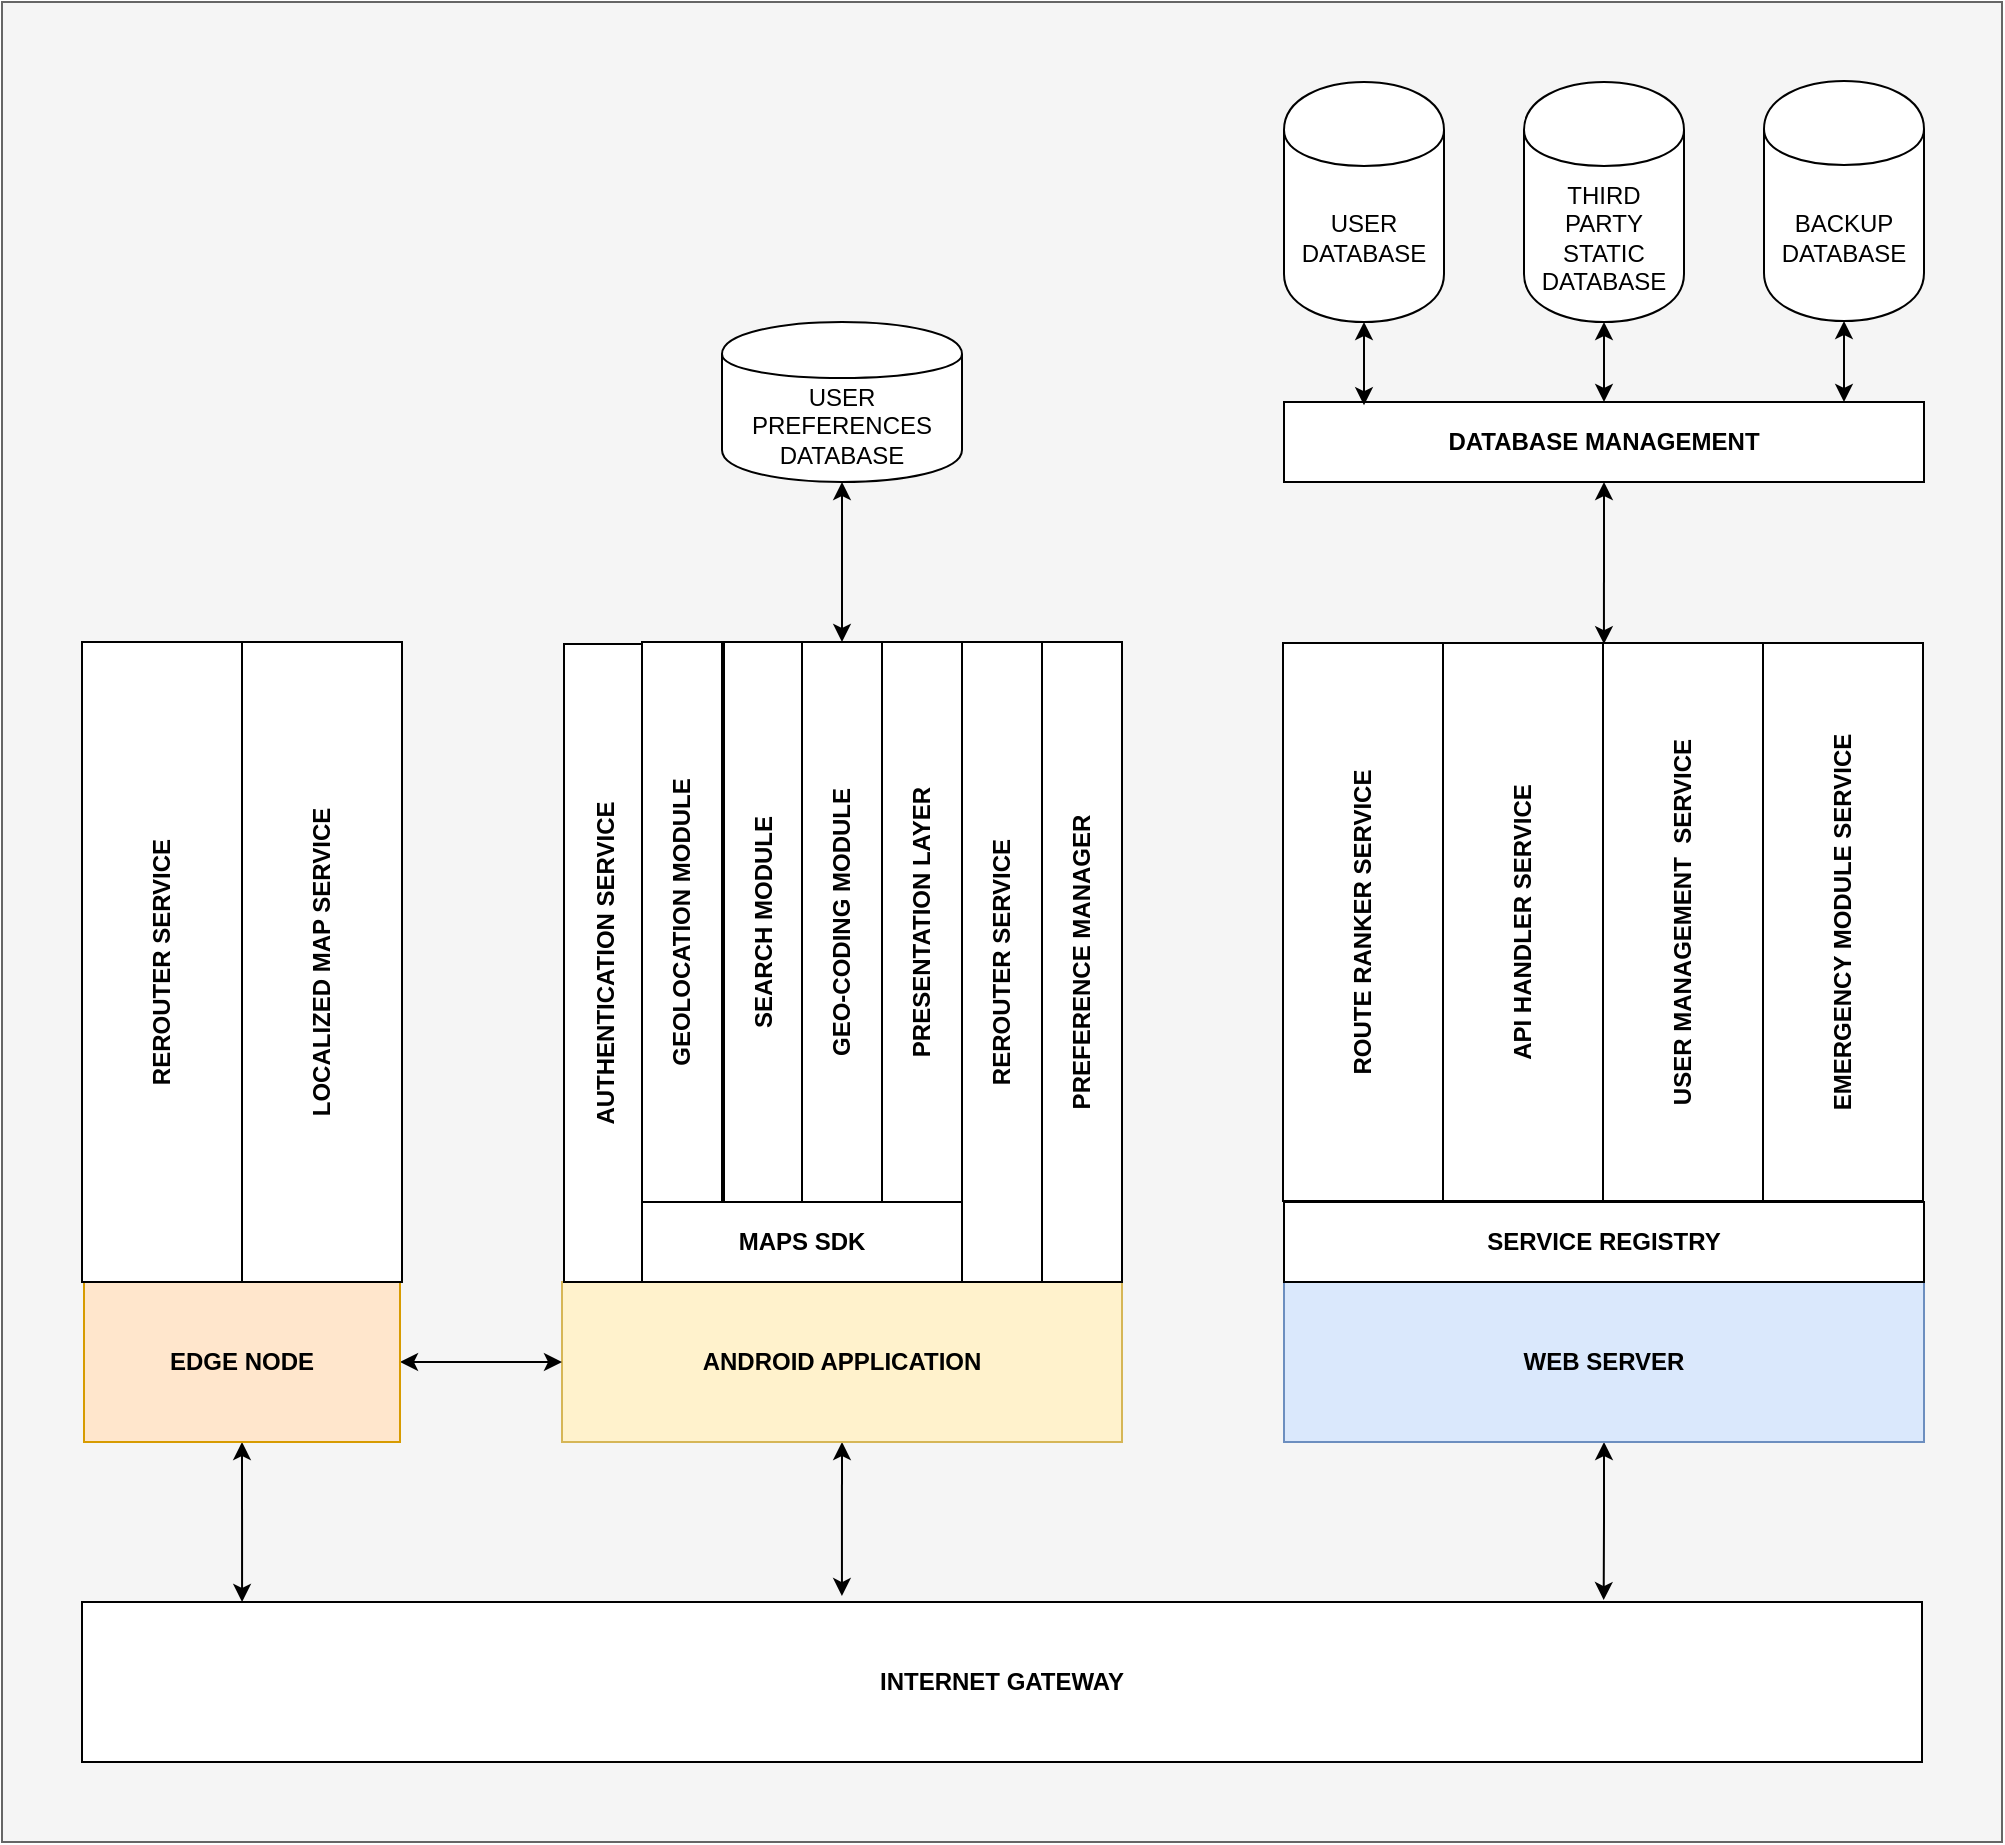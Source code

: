<mxfile version="10.6.0" type="device"><diagram id="CIgZQxplARaAwL11F9e_" name="Page-1"><mxGraphModel dx="3550" dy="2188" grid="1" gridSize="10" guides="1" tooltips="1" connect="1" arrows="1" fold="1" page="1" pageScale="1" pageWidth="850" pageHeight="1100" math="0" shadow="0"><root><mxCell id="0"/><mxCell id="1" parent="0"/><mxCell id="PVviGDeEyAQkBcmWNlem-51" value="" style="rounded=0;whiteSpace=wrap;html=1;fillColor=#f5f5f5;strokeColor=#666666;fontColor=#333333;" vertex="1" parent="1"><mxGeometry x="-120" y="-40" width="1000" height="920" as="geometry"/></mxCell><mxCell id="PVviGDeEyAQkBcmWNlem-1" value="&lt;b&gt;INTERNET GATEWAY&lt;/b&gt;" style="rounded=0;whiteSpace=wrap;html=1;" vertex="1" parent="1"><mxGeometry x="-80" y="760" width="920" height="80" as="geometry"/></mxCell><mxCell id="PVviGDeEyAQkBcmWNlem-47" style="edgeStyle=orthogonalEdgeStyle;rounded=0;orthogonalLoop=1;jettySize=auto;html=1;exitX=0.5;exitY=1;exitDx=0;exitDy=0;entryX=0.827;entryY=-0.012;entryDx=0;entryDy=0;entryPerimeter=0;startArrow=classic;startFill=1;" edge="1" parent="1" source="PVviGDeEyAQkBcmWNlem-2" target="PVviGDeEyAQkBcmWNlem-1"><mxGeometry relative="1" as="geometry"/></mxCell><mxCell id="PVviGDeEyAQkBcmWNlem-2" value="&lt;b&gt;WEB SERVER&lt;/b&gt;" style="rounded=0;whiteSpace=wrap;html=1;fillColor=#dae8fc;strokeColor=#6c8ebf;" vertex="1" parent="1"><mxGeometry x="521" y="600" width="320" height="80" as="geometry"/></mxCell><mxCell id="PVviGDeEyAQkBcmWNlem-3" value="&lt;b&gt;SERVICE REGISTRY&lt;br&gt;&lt;/b&gt;" style="rounded=0;whiteSpace=wrap;html=1;rotation=0;" vertex="1" parent="1"><mxGeometry x="521" y="560" width="320" height="40" as="geometry"/></mxCell><mxCell id="PVviGDeEyAQkBcmWNlem-4" value="&lt;b&gt;ROUTE RANKER SERVICE&lt;br&gt;&lt;/b&gt;" style="rounded=0;whiteSpace=wrap;html=1;rotation=-90;" vertex="1" parent="1"><mxGeometry x="421" y="380" width="279" height="80" as="geometry"/></mxCell><mxCell id="PVviGDeEyAQkBcmWNlem-5" value="&lt;b&gt;API HANDLER SERVICE&lt;br&gt;&lt;/b&gt;" style="rounded=0;whiteSpace=wrap;html=1;rotation=-90;" vertex="1" parent="1"><mxGeometry x="501" y="380" width="279" height="80" as="geometry"/></mxCell><mxCell id="PVviGDeEyAQkBcmWNlem-6" value="&lt;b&gt;USER MANAGEMENT&amp;nbsp; SERVICE&lt;br&gt;&lt;/b&gt;" style="rounded=0;whiteSpace=wrap;html=1;rotation=-90;" vertex="1" parent="1"><mxGeometry x="581" y="380" width="279" height="80" as="geometry"/></mxCell><mxCell id="PVviGDeEyAQkBcmWNlem-7" value="&lt;b&gt;EMERGENCY MODULE SERVICE&lt;br&gt;&lt;/b&gt;" style="rounded=0;whiteSpace=wrap;html=1;rotation=-90;" vertex="1" parent="1"><mxGeometry x="661" y="380" width="279" height="80" as="geometry"/></mxCell><mxCell id="PVviGDeEyAQkBcmWNlem-48" style="edgeStyle=orthogonalEdgeStyle;rounded=0;orthogonalLoop=1;jettySize=auto;html=1;exitX=0.5;exitY=1;exitDx=0;exitDy=0;entryX=0.413;entryY=-0.037;entryDx=0;entryDy=0;entryPerimeter=0;startArrow=classic;startFill=1;" edge="1" parent="1" source="PVviGDeEyAQkBcmWNlem-8" target="PVviGDeEyAQkBcmWNlem-1"><mxGeometry relative="1" as="geometry"/></mxCell><mxCell id="PVviGDeEyAQkBcmWNlem-8" value="&lt;b&gt;ANDROID APPLICATION&lt;/b&gt;" style="rounded=0;whiteSpace=wrap;html=1;fillColor=#fff2cc;strokeColor=#d6b656;" vertex="1" parent="1"><mxGeometry x="160" y="600" width="280" height="80" as="geometry"/></mxCell><mxCell id="PVviGDeEyAQkBcmWNlem-10" value="&lt;b&gt;AUTHENTICATION SERVICE&lt;/b&gt;" style="rounded=0;whiteSpace=wrap;html=1;rotation=-90;" vertex="1" parent="1"><mxGeometry x="22" y="420" width="319" height="41" as="geometry"/></mxCell><mxCell id="PVviGDeEyAQkBcmWNlem-11" value="&lt;b&gt;MAPS SDK&lt;/b&gt;" style="rounded=0;whiteSpace=wrap;html=1;" vertex="1" parent="1"><mxGeometry x="200" y="560" width="160" height="40" as="geometry"/></mxCell><mxCell id="PVviGDeEyAQkBcmWNlem-13" value="&lt;b&gt;PREFERENCE MANAGER&lt;/b&gt;" style="rounded=0;whiteSpace=wrap;html=1;rotation=-90;" vertex="1" parent="1"><mxGeometry x="260" y="420" width="320" height="40" as="geometry"/></mxCell><mxCell id="PVviGDeEyAQkBcmWNlem-40" style="edgeStyle=orthogonalEdgeStyle;rounded=0;orthogonalLoop=1;jettySize=auto;html=1;exitX=0.5;exitY=1;exitDx=0;exitDy=0;entryX=0.998;entryY=1.006;entryDx=0;entryDy=0;entryPerimeter=0;startArrow=classic;startFill=1;" edge="1" parent="1" source="PVviGDeEyAQkBcmWNlem-14" target="PVviGDeEyAQkBcmWNlem-5"><mxGeometry relative="1" as="geometry"/></mxCell><mxCell id="PVviGDeEyAQkBcmWNlem-14" value="&lt;b&gt;DATABASE MANAGEMENT&lt;br&gt;&lt;/b&gt;" style="rounded=0;whiteSpace=wrap;html=1;rotation=0;" vertex="1" parent="1"><mxGeometry x="521" y="160" width="320" height="40" as="geometry"/></mxCell><mxCell id="PVviGDeEyAQkBcmWNlem-35" style="edgeStyle=orthogonalEdgeStyle;rounded=0;orthogonalLoop=1;jettySize=auto;html=1;exitX=0.5;exitY=1;exitDx=0;exitDy=0;entryX=1;entryY=0.5;entryDx=0;entryDy=0;startArrow=classic;startFill=1;" edge="1" parent="1" source="PVviGDeEyAQkBcmWNlem-15" target="PVviGDeEyAQkBcmWNlem-31"><mxGeometry relative="1" as="geometry"/></mxCell><mxCell id="PVviGDeEyAQkBcmWNlem-15" value="USER PREFERENCES&lt;br&gt;DATABASE&lt;br&gt;" style="shape=cylinder;whiteSpace=wrap;html=1;boundedLbl=1;backgroundOutline=1;" vertex="1" parent="1"><mxGeometry x="240" y="120" width="120" height="80" as="geometry"/></mxCell><mxCell id="PVviGDeEyAQkBcmWNlem-16" value="USER DATABASE&lt;br&gt;" style="shape=cylinder;whiteSpace=wrap;html=1;boundedLbl=1;backgroundOutline=1;" vertex="1" parent="1"><mxGeometry x="521" width="80" height="120" as="geometry"/></mxCell><mxCell id="PVviGDeEyAQkBcmWNlem-17" value="THIRD PARTY STATIC DATABASE" style="shape=cylinder;whiteSpace=wrap;html=1;boundedLbl=1;backgroundOutline=1;" vertex="1" parent="1"><mxGeometry x="641" width="80" height="120" as="geometry"/></mxCell><mxCell id="PVviGDeEyAQkBcmWNlem-22" style="edgeStyle=orthogonalEdgeStyle;rounded=0;orthogonalLoop=1;jettySize=auto;html=1;exitX=0.5;exitY=1;exitDx=0;exitDy=0;entryX=0.875;entryY=0;entryDx=0;entryDy=0;entryPerimeter=0;startArrow=classic;startFill=1;" edge="1" parent="1" source="PVviGDeEyAQkBcmWNlem-18" target="PVviGDeEyAQkBcmWNlem-14"><mxGeometry relative="1" as="geometry"/></mxCell><mxCell id="PVviGDeEyAQkBcmWNlem-18" value="BACKUP DATABASE&lt;br&gt;" style="shape=cylinder;whiteSpace=wrap;html=1;boundedLbl=1;backgroundOutline=1;" vertex="1" parent="1"><mxGeometry x="761" y="-0.5" width="80" height="120" as="geometry"/></mxCell><mxCell id="PVviGDeEyAQkBcmWNlem-20" value="" style="endArrow=classic;startArrow=classic;html=1;entryX=0.5;entryY=1;entryDx=0;entryDy=0;exitX=0.125;exitY=0.04;exitDx=0;exitDy=0;exitPerimeter=0;" edge="1" parent="1" source="PVviGDeEyAQkBcmWNlem-14" target="PVviGDeEyAQkBcmWNlem-16"><mxGeometry width="50" height="50" relative="1" as="geometry"><mxPoint x="391" y="170" as="sourcePoint"/><mxPoint x="441" y="120" as="targetPoint"/></mxGeometry></mxCell><mxCell id="PVviGDeEyAQkBcmWNlem-21" value="" style="endArrow=classic;startArrow=classic;html=1;entryX=0.5;entryY=1;entryDx=0;entryDy=0;exitX=0.5;exitY=0;exitDx=0;exitDy=0;" edge="1" parent="1" source="PVviGDeEyAQkBcmWNlem-14" target="PVviGDeEyAQkBcmWNlem-17"><mxGeometry width="50" height="50" relative="1" as="geometry"><mxPoint x="571" y="172" as="sourcePoint"/><mxPoint x="571" y="130" as="targetPoint"/></mxGeometry></mxCell><mxCell id="PVviGDeEyAQkBcmWNlem-27" value="&lt;b&gt;REROUTER SERVICE&lt;/b&gt;" style="rounded=0;whiteSpace=wrap;html=1;rotation=-90;" vertex="1" parent="1"><mxGeometry x="220" y="420" width="320" height="40" as="geometry"/></mxCell><mxCell id="PVviGDeEyAQkBcmWNlem-28" value="&lt;b&gt;PRESENTATION LAYER&lt;/b&gt;" style="rounded=0;whiteSpace=wrap;html=1;rotation=-90;" vertex="1" parent="1"><mxGeometry x="200" y="400" width="280" height="40" as="geometry"/></mxCell><mxCell id="PVviGDeEyAQkBcmWNlem-29" value="&lt;b&gt;SEARCH MODULE&lt;/b&gt;" style="rounded=0;whiteSpace=wrap;html=1;rotation=-90;" vertex="1" parent="1"><mxGeometry x="121" y="400" width="280" height="40" as="geometry"/></mxCell><mxCell id="PVviGDeEyAQkBcmWNlem-30" value="&lt;b&gt;GEOLOCATION MODULE&lt;/b&gt;" style="rounded=0;whiteSpace=wrap;html=1;rotation=-90;" vertex="1" parent="1"><mxGeometry x="80" y="400" width="280" height="40" as="geometry"/></mxCell><mxCell id="PVviGDeEyAQkBcmWNlem-31" value="&lt;b&gt;GEO-CODING MODULE&lt;/b&gt;" style="rounded=0;whiteSpace=wrap;html=1;rotation=-90;" vertex="1" parent="1"><mxGeometry x="160" y="400" width="280" height="40" as="geometry"/></mxCell><mxCell id="PVviGDeEyAQkBcmWNlem-49" style="edgeStyle=orthogonalEdgeStyle;rounded=0;orthogonalLoop=1;jettySize=auto;html=1;exitX=0.5;exitY=1;exitDx=0;exitDy=0;entryX=0.087;entryY=0;entryDx=0;entryDy=0;entryPerimeter=0;startArrow=classic;startFill=1;" edge="1" parent="1" source="PVviGDeEyAQkBcmWNlem-36" target="PVviGDeEyAQkBcmWNlem-1"><mxGeometry relative="1" as="geometry"/></mxCell><mxCell id="PVviGDeEyAQkBcmWNlem-50" style="edgeStyle=orthogonalEdgeStyle;rounded=0;orthogonalLoop=1;jettySize=auto;html=1;exitX=1;exitY=0.5;exitDx=0;exitDy=0;entryX=0;entryY=0.5;entryDx=0;entryDy=0;startArrow=classic;startFill=1;" edge="1" parent="1" source="PVviGDeEyAQkBcmWNlem-36" target="PVviGDeEyAQkBcmWNlem-8"><mxGeometry relative="1" as="geometry"/></mxCell><mxCell id="PVviGDeEyAQkBcmWNlem-36" value="&lt;b&gt;EDGE NODE&lt;/b&gt;" style="rounded=0;whiteSpace=wrap;html=1;fillColor=#ffe6cc;strokeColor=#d79b00;" vertex="1" parent="1"><mxGeometry x="-79" y="600" width="158" height="80" as="geometry"/></mxCell><mxCell id="PVviGDeEyAQkBcmWNlem-38" value="&lt;b&gt;REROUTER SERVICE&lt;br&gt;&lt;/b&gt;" style="rounded=0;whiteSpace=wrap;html=1;rotation=-90;" vertex="1" parent="1"><mxGeometry x="-200" y="400" width="320" height="80" as="geometry"/></mxCell><mxCell id="PVviGDeEyAQkBcmWNlem-39" value="&lt;b&gt;LOCALIZED MAP SERVICE&lt;br&gt;&lt;/b&gt;" style="rounded=0;whiteSpace=wrap;html=1;rotation=-90;" vertex="1" parent="1"><mxGeometry x="-120" y="400" width="320" height="80" as="geometry"/></mxCell></root></mxGraphModel></diagram></mxfile>